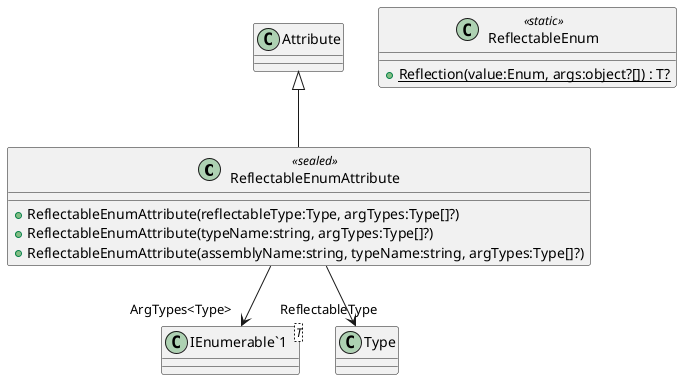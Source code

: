 @startuml
class ReflectableEnumAttribute <<sealed>> {
    + ReflectableEnumAttribute(reflectableType:Type, argTypes:Type[]?)
    + ReflectableEnumAttribute(typeName:string, argTypes:Type[]?)
    + ReflectableEnumAttribute(assemblyName:string, typeName:string, argTypes:Type[]?)
}
class ReflectableEnum <<static>> {
    + {static} Reflection(value:Enum, args:object?[]) : T?
}
class "IEnumerable`1"<T> {
}
Attribute <|-- ReflectableEnumAttribute
ReflectableEnumAttribute --> "ReflectableType" Type
ReflectableEnumAttribute --> "ArgTypes<Type>" "IEnumerable`1"
@enduml
